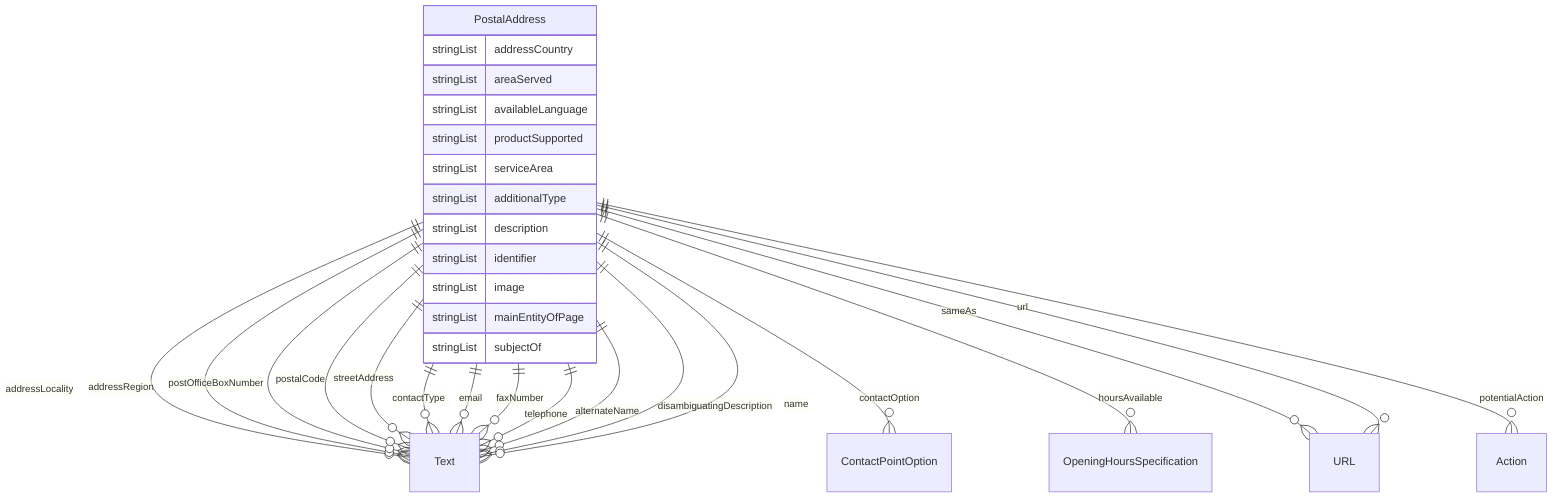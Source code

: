 erDiagram
PostalAddress {
    stringList addressCountry  
    stringList areaServed  
    stringList availableLanguage  
    stringList productSupported  
    stringList serviceArea  
    stringList additionalType  
    stringList description  
    stringList identifier  
    stringList image  
    stringList mainEntityOfPage  
    stringList subjectOf  
}

PostalAddress ||--}o Text : "addressLocality"
PostalAddress ||--}o Text : "addressRegion"
PostalAddress ||--}o Text : "postOfficeBoxNumber"
PostalAddress ||--}o Text : "postalCode"
PostalAddress ||--}o Text : "streetAddress"
PostalAddress ||--}o ContactPointOption : "contactOption"
PostalAddress ||--}o Text : "contactType"
PostalAddress ||--}o Text : "email"
PostalAddress ||--}o Text : "faxNumber"
PostalAddress ||--}o OpeningHoursSpecification : "hoursAvailable"
PostalAddress ||--}o Text : "telephone"
PostalAddress ||--}o Text : "alternateName"
PostalAddress ||--}o Text : "disambiguatingDescription"
PostalAddress ||--}o Text : "name"
PostalAddress ||--}o URL : "sameAs"
PostalAddress ||--}o Action : "potentialAction"
PostalAddress ||--}o URL : "url"